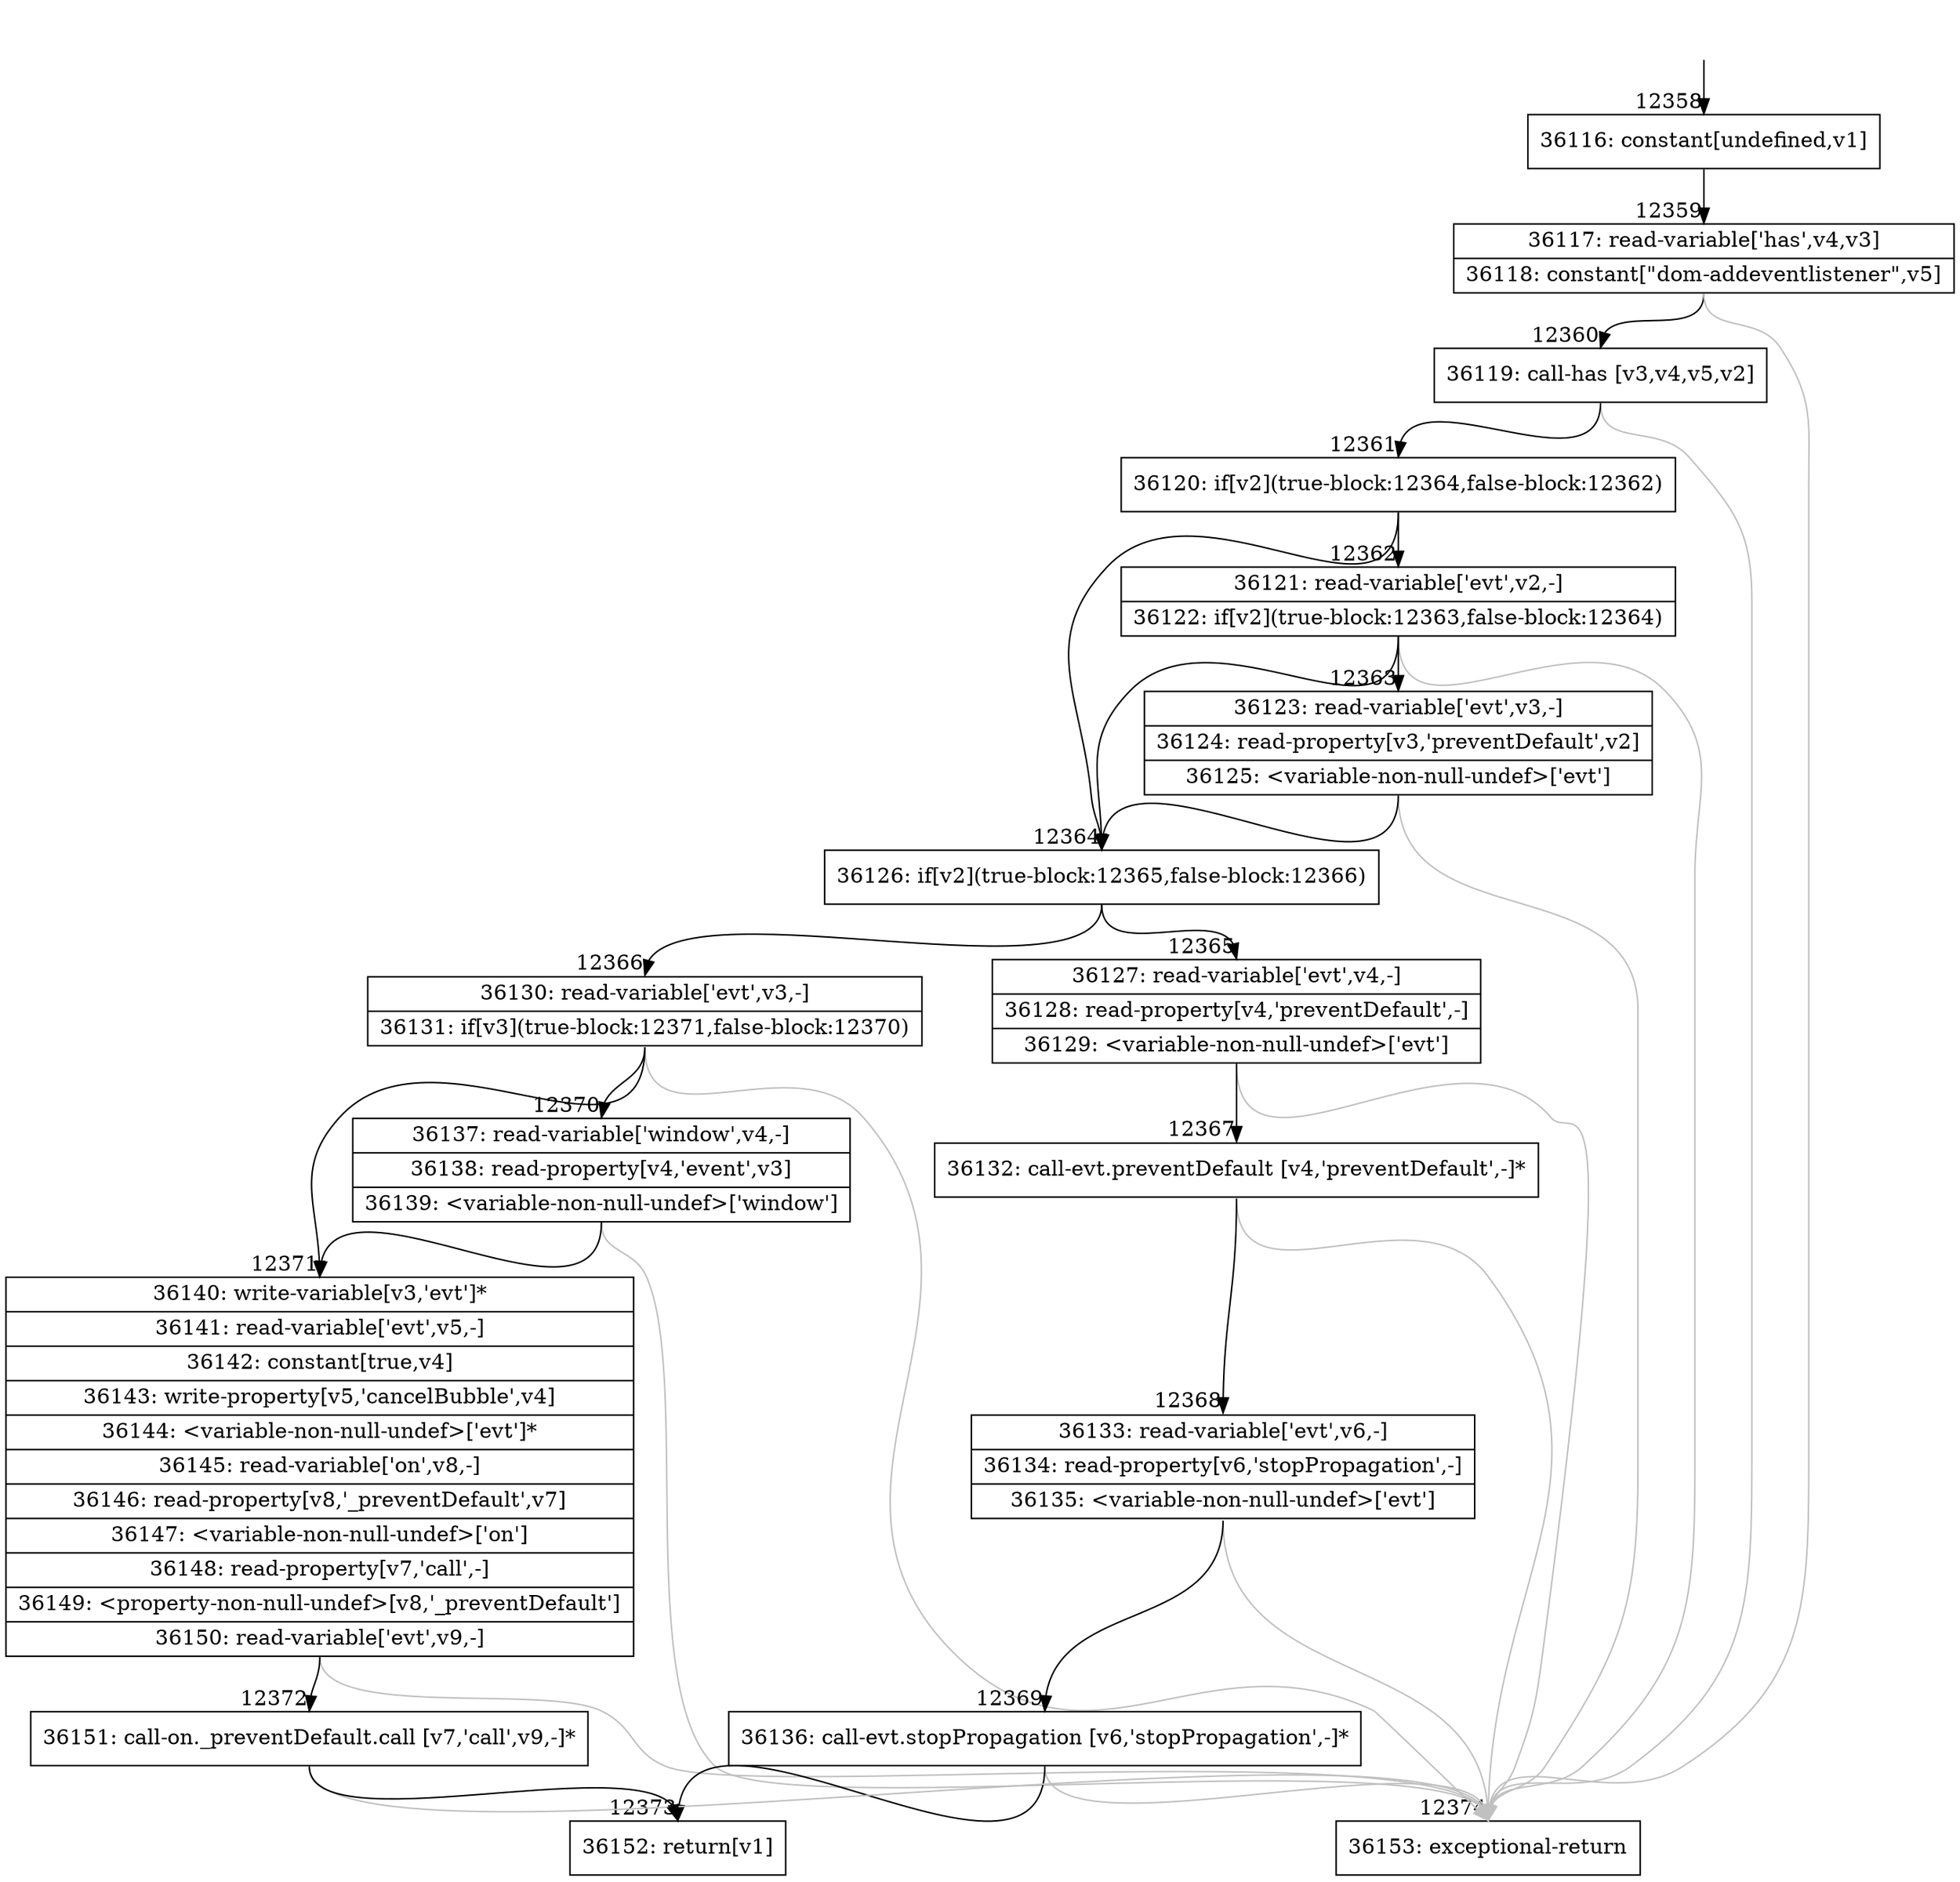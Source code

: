 digraph {
rankdir="TD"
BB_entry916[shape=none,label=""];
BB_entry916 -> BB12358 [tailport=s, headport=n, headlabel="    12358"]
BB12358 [shape=record label="{36116: constant[undefined,v1]}" ] 
BB12358 -> BB12359 [tailport=s, headport=n, headlabel="      12359"]
BB12359 [shape=record label="{36117: read-variable['has',v4,v3]|36118: constant[\"dom-addeventlistener\",v5]}" ] 
BB12359 -> BB12360 [tailport=s, headport=n, headlabel="      12360"]
BB12359 -> BB12374 [tailport=s, headport=n, color=gray, headlabel="      12374"]
BB12360 [shape=record label="{36119: call-has [v3,v4,v5,v2]}" ] 
BB12360 -> BB12361 [tailport=s, headport=n, headlabel="      12361"]
BB12360 -> BB12374 [tailport=s, headport=n, color=gray]
BB12361 [shape=record label="{36120: if[v2](true-block:12364,false-block:12362)}" ] 
BB12361 -> BB12364 [tailport=s, headport=n, headlabel="      12364"]
BB12361 -> BB12362 [tailport=s, headport=n, headlabel="      12362"]
BB12362 [shape=record label="{36121: read-variable['evt',v2,-]|36122: if[v2](true-block:12363,false-block:12364)}" ] 
BB12362 -> BB12364 [tailport=s, headport=n]
BB12362 -> BB12363 [tailport=s, headport=n, headlabel="      12363"]
BB12362 -> BB12374 [tailport=s, headport=n, color=gray]
BB12363 [shape=record label="{36123: read-variable['evt',v3,-]|36124: read-property[v3,'preventDefault',v2]|36125: \<variable-non-null-undef\>['evt']}" ] 
BB12363 -> BB12364 [tailport=s, headport=n]
BB12363 -> BB12374 [tailport=s, headport=n, color=gray]
BB12364 [shape=record label="{36126: if[v2](true-block:12365,false-block:12366)}" ] 
BB12364 -> BB12365 [tailport=s, headport=n, headlabel="      12365"]
BB12364 -> BB12366 [tailport=s, headport=n, headlabel="      12366"]
BB12365 [shape=record label="{36127: read-variable['evt',v4,-]|36128: read-property[v4,'preventDefault',-]|36129: \<variable-non-null-undef\>['evt']}" ] 
BB12365 -> BB12367 [tailport=s, headport=n, headlabel="      12367"]
BB12365 -> BB12374 [tailport=s, headport=n, color=gray]
BB12366 [shape=record label="{36130: read-variable['evt',v3,-]|36131: if[v3](true-block:12371,false-block:12370)}" ] 
BB12366 -> BB12371 [tailport=s, headport=n, headlabel="      12371"]
BB12366 -> BB12370 [tailport=s, headport=n, headlabel="      12370"]
BB12366 -> BB12374 [tailport=s, headport=n, color=gray]
BB12367 [shape=record label="{36132: call-evt.preventDefault [v4,'preventDefault',-]*}" ] 
BB12367 -> BB12368 [tailport=s, headport=n, headlabel="      12368"]
BB12367 -> BB12374 [tailport=s, headport=n, color=gray]
BB12368 [shape=record label="{36133: read-variable['evt',v6,-]|36134: read-property[v6,'stopPropagation',-]|36135: \<variable-non-null-undef\>['evt']}" ] 
BB12368 -> BB12369 [tailport=s, headport=n, headlabel="      12369"]
BB12368 -> BB12374 [tailport=s, headport=n, color=gray]
BB12369 [shape=record label="{36136: call-evt.stopPropagation [v6,'stopPropagation',-]*}" ] 
BB12369 -> BB12373 [tailport=s, headport=n, headlabel="      12373"]
BB12369 -> BB12374 [tailport=s, headport=n, color=gray]
BB12370 [shape=record label="{36137: read-variable['window',v4,-]|36138: read-property[v4,'event',v3]|36139: \<variable-non-null-undef\>['window']}" ] 
BB12370 -> BB12371 [tailport=s, headport=n]
BB12370 -> BB12374 [tailport=s, headport=n, color=gray]
BB12371 [shape=record label="{36140: write-variable[v3,'evt']*|36141: read-variable['evt',v5,-]|36142: constant[true,v4]|36143: write-property[v5,'cancelBubble',v4]|36144: \<variable-non-null-undef\>['evt']*|36145: read-variable['on',v8,-]|36146: read-property[v8,'_preventDefault',v7]|36147: \<variable-non-null-undef\>['on']|36148: read-property[v7,'call',-]|36149: \<property-non-null-undef\>[v8,'_preventDefault']|36150: read-variable['evt',v9,-]}" ] 
BB12371 -> BB12372 [tailport=s, headport=n, headlabel="      12372"]
BB12371 -> BB12374 [tailport=s, headport=n, color=gray]
BB12372 [shape=record label="{36151: call-on._preventDefault.call [v7,'call',v9,-]*}" ] 
BB12372 -> BB12373 [tailport=s, headport=n]
BB12372 -> BB12374 [tailport=s, headport=n, color=gray]
BB12373 [shape=record label="{36152: return[v1]}" ] 
BB12374 [shape=record label="{36153: exceptional-return}" ] 
//#$~ 17584
}
